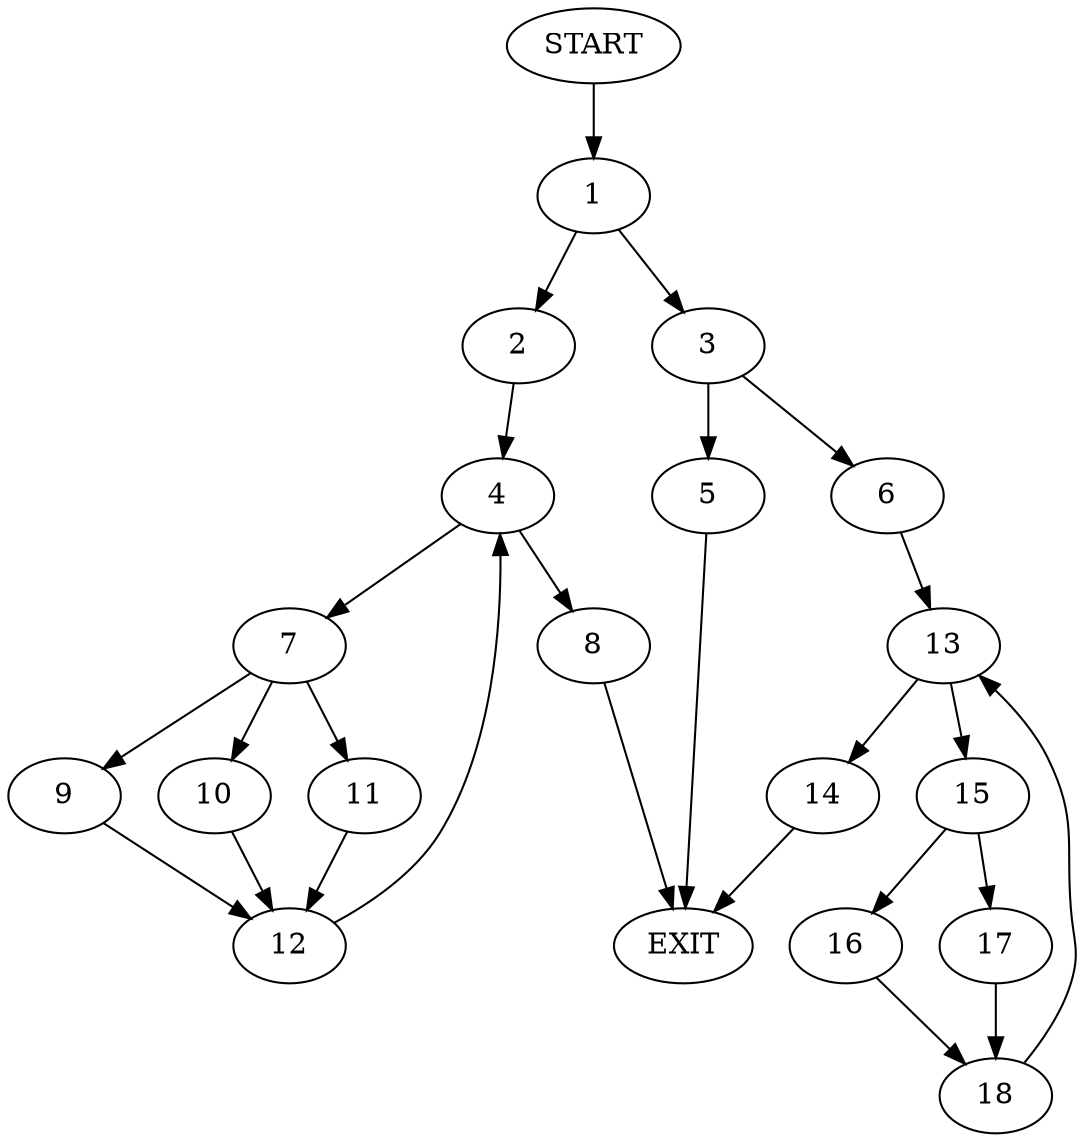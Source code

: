 digraph {
0 [label="START"]
19 [label="EXIT"]
0 -> 1
1 -> 2
1 -> 3
2 -> 4
3 -> 5
3 -> 6
4 -> 7
4 -> 8
7 -> 9
7 -> 10
7 -> 11
8 -> 19
11 -> 12
10 -> 12
9 -> 12
12 -> 4
6 -> 13
5 -> 19
13 -> 14
13 -> 15
15 -> 16
15 -> 17
14 -> 19
16 -> 18
17 -> 18
18 -> 13
}
